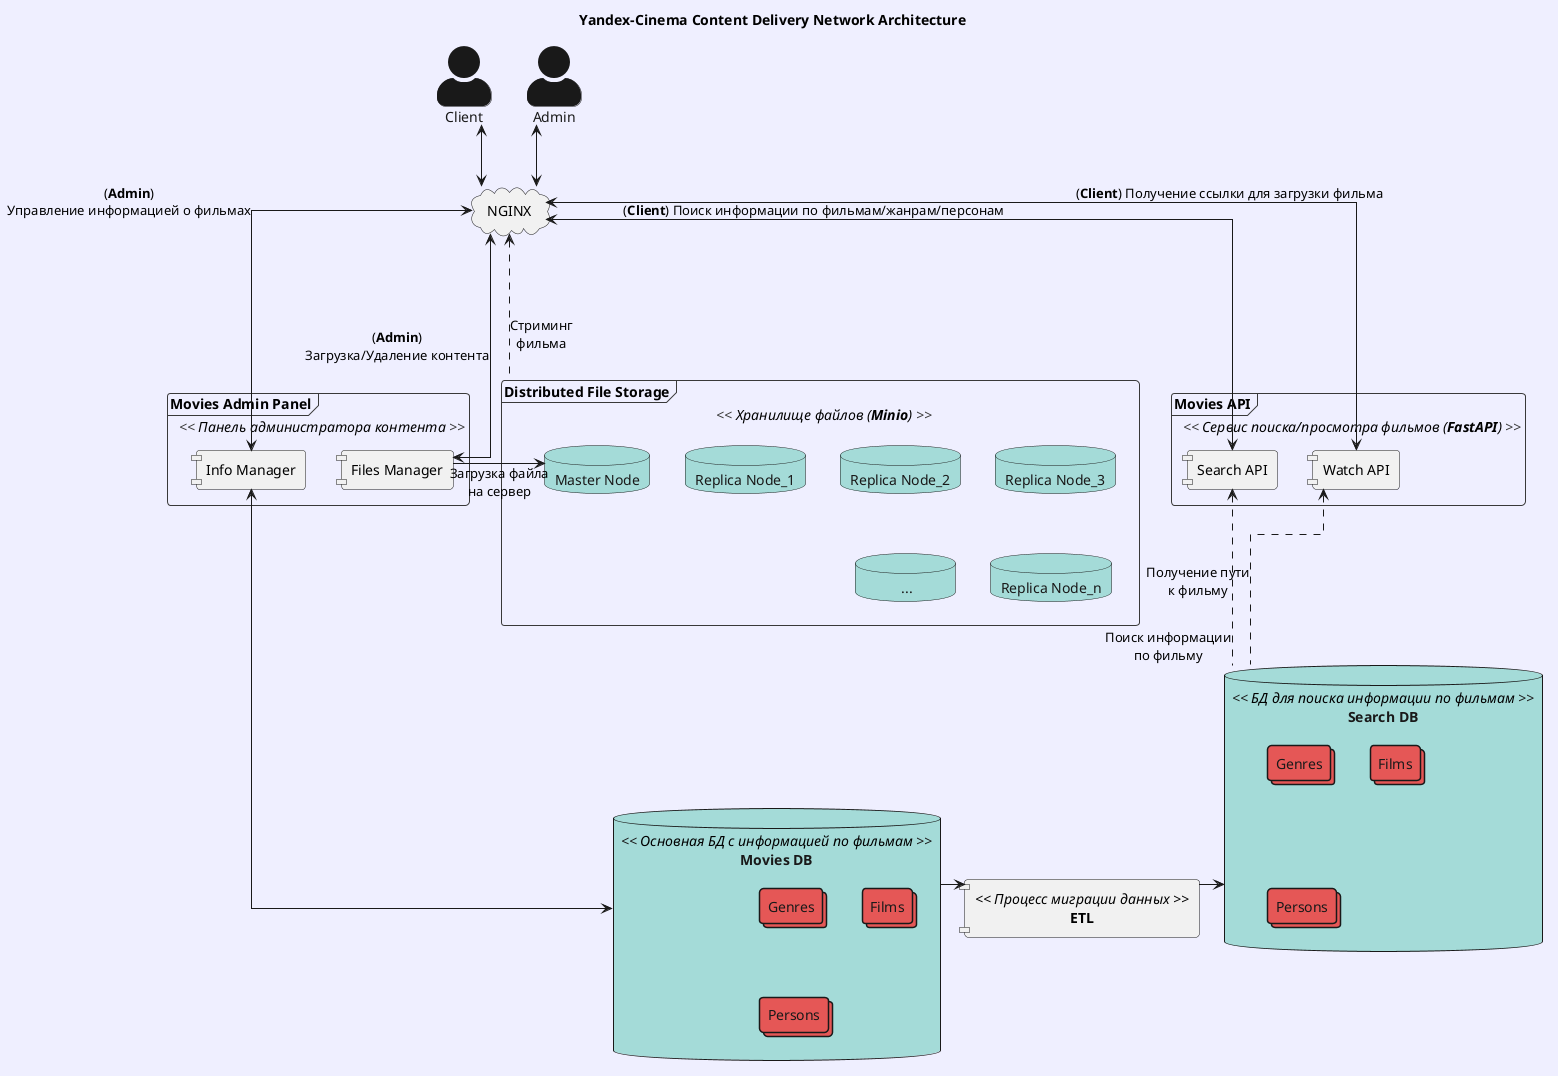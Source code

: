 @startuml
!theme mars
skinparam componentStyle uml1
skinparam backgroundColor MOTIVATION
skinparam defaultTextAlignment center
skinparam actorStyle awesome
skinparam linetype ortho


title Yandex-Cinema Content Delivery Network Architecture

actor Client
actor Admin
cloud "NGINX" as WebServer

frame "**Distributed File Storage**" as FileStorage << <color:Black>Хранилище файлов (**Minio**)</color> >> {
    database "Master Node" as Master
    database "Replica Node_1" as Replica1
    database "Replica Node_2" as Replica2
    database "Replica Node_3" as Replica3
    database "          ...         " as ReplicaAny
    database "Replica Node_n" as Replica_N
}

frame "**Movies API**" as Movies  << <color:Black>Сервис поиска/просмотра фильмов (**FastAPI**)</color> >> {
    component "Search API" as Search
    component "Watch API" as Watch
}

frame "**Movies Admin Panel**" as ContentAdmin << <color:Black>Панель администратора контента</color> >> {
    component "Info Manager" as InfoAdmin
    component "Files Manager" as FilesAdmin
}

database "**Movies DB**" as Postgres << <color:Black>Основная БД с информацией по фильмам</color> >> {
    collections "Genres" as GenresSQL
    collections "Films" as FilmsSQL
    collections "Persons" as PersonsSQL
}

database "**Search DB**" as Elastic << <color:Black>БД для поиска информации по фильмам</color> >> {
    collections "Genres" as GenresElastic
    collections "Films" as FilmsElastic
    collections "Persons" as PersonsElastic
}

component "**ETL**" as ETL << <color:Black>Процесс миграции данных</color> >>

Client <-d-> WebServer
Admin <-d-> WebServer

WebServer <-d-> InfoAdmin: (**Admin**)\nУправление информацией о фильмах
WebServer <-d-> FilesAdmin: (**Admin**)\nЗагрузка/Удаление контента

WebServer <-.- FileStorage: Стриминг\nфильма

WebServer <--d--> Search: (**Client**) Поиск информации по фильмам/жанрам/персонам
WebServer <--d--> Watch: (**Client**) Получение ссылки для загрузки фильма

Watch <-.- Elastic: Получение пути\nк фильму

ETL <-r- Postgres
ETL -u-> Elastic
Search <-.- Elastic: Поиск информации\nпо фильму
InfoAdmin <-> Postgres
Master <-r- FilesAdmin: Загрузка файла\nна сервер


@enduml